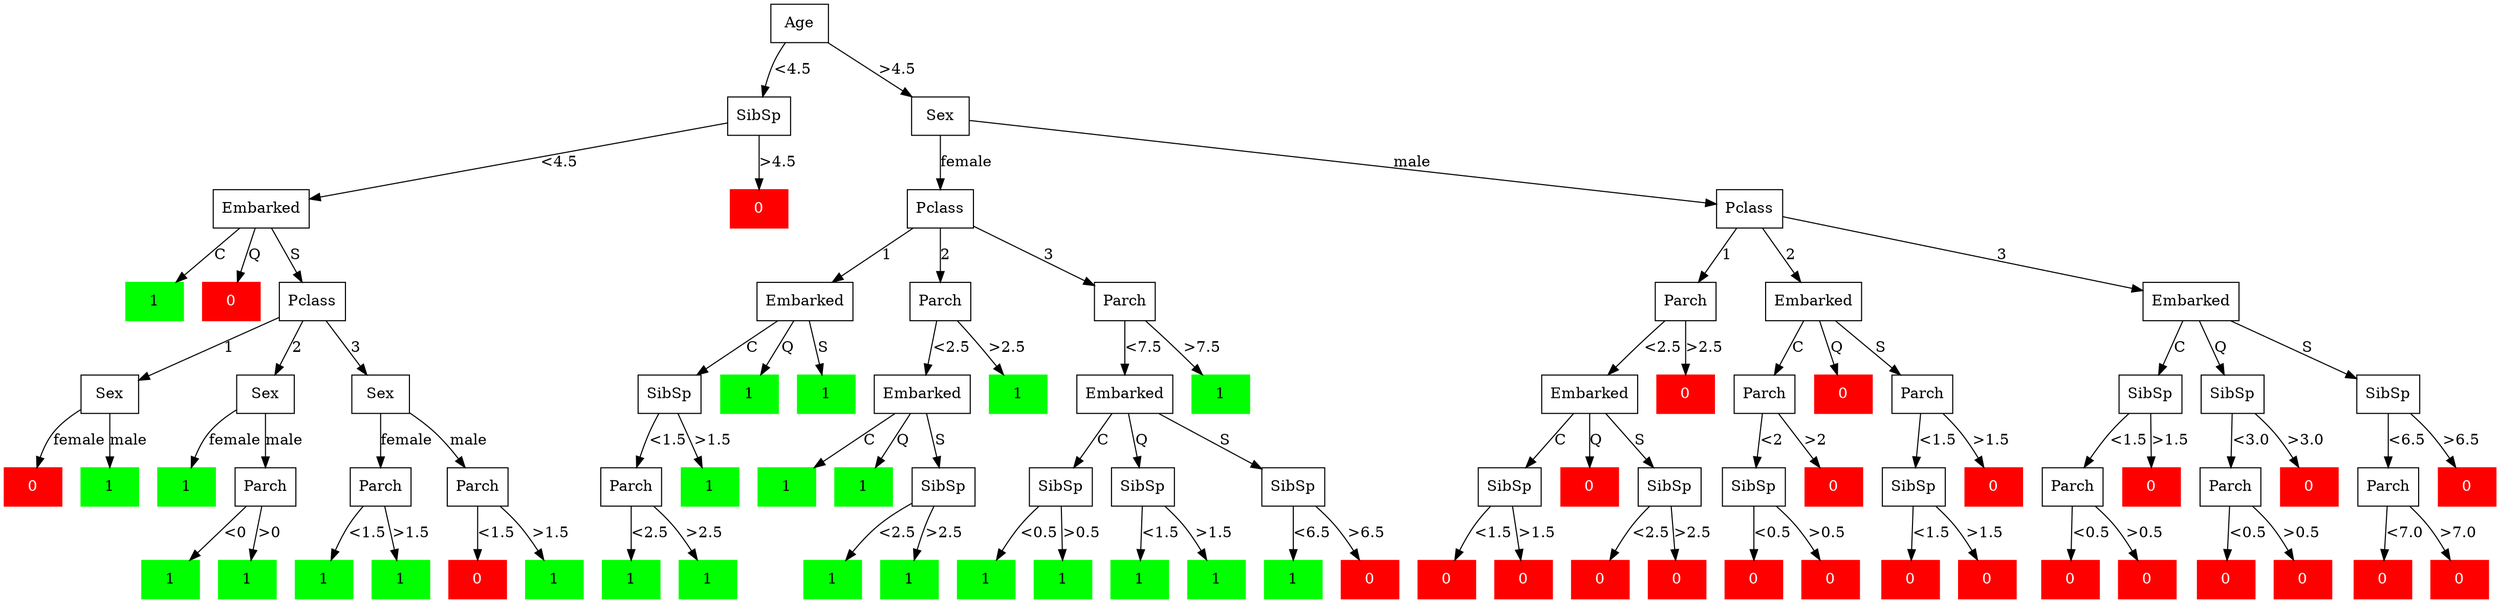 digraph {
	0 [label=Age shape=box]
	1 [label=SibSp color=black fontcolor=black shape=box style=""]
	0 -> 1 [label="<4.5"]
	22 [label=Sex color=black fontcolor=black shape=box style=""]
	0 -> 22 [label=">4.5"]
	1 [label=SibSp shape=box]
	2 [label=Embarked color=black fontcolor=black shape=box style=""]
	1 -> 2 [label="<4.5"]
	21 [label=0 color=red fontcolor=white shape=box style=filled]
	1 -> 21 [label=">4.5"]
	2 [label=Embarked shape=box]
	3 [label=1 color=green fontcolor=black shape=box style=filled]
	2 -> 3 [label=C]
	4 [label=0 color=red fontcolor=white shape=box style=filled]
	2 -> 4 [label=Q]
	5 [label=Pclass color=black fontcolor=black shape=box style=""]
	2 -> 5 [label=S]
	3 [label=1 shape=box]
	4 [label=0 shape=box]
	5 [label=Pclass shape=box]
	6 [label=Sex color=black fontcolor=black shape=box style=""]
	5 -> 6 [label=1]
	9 [label=Sex color=black fontcolor=black shape=box style=""]
	5 -> 9 [label=2]
	14 [label=Sex color=black fontcolor=black shape=box style=""]
	5 -> 14 [label=3]
	6 [label=Sex shape=box]
	7 [label=0 color=red fontcolor=white shape=box style=filled]
	6 -> 7 [label=female]
	8 [label=1 color=green fontcolor=black shape=box style=filled]
	6 -> 8 [label=male]
	7 [label=0 shape=box]
	8 [label=1 shape=box]
	9 [label=Sex shape=box]
	10 [label=1 color=green fontcolor=black shape=box style=filled]
	9 -> 10 [label=female]
	11 [label=Parch color=black fontcolor=black shape=box style=""]
	9 -> 11 [label=male]
	10 [label=1 shape=box]
	11 [label=Parch shape=box]
	12 [label=1 color=green fontcolor=black shape=box style=filled]
	11 -> 12 [label="<0"]
	13 [label=1 color=green fontcolor=black shape=box style=filled]
	11 -> 13 [label=">0"]
	12 [label=1 shape=box]
	13 [label=1 shape=box]
	14 [label=Sex shape=box]
	15 [label=Parch color=black fontcolor=black shape=box style=""]
	14 -> 15 [label=female]
	18 [label=Parch color=black fontcolor=black shape=box style=""]
	14 -> 18 [label=male]
	15 [label=Parch shape=box]
	16 [label=1 color=green fontcolor=black shape=box style=filled]
	15 -> 16 [label="<1.5"]
	17 [label=1 color=green fontcolor=black shape=box style=filled]
	15 -> 17 [label=">1.5"]
	16 [label=1 shape=box]
	17 [label=1 shape=box]
	18 [label=Parch shape=box]
	19 [label=0 color=red fontcolor=white shape=box style=filled]
	18 -> 19 [label="<1.5"]
	20 [label=1 color=green fontcolor=black shape=box style=filled]
	18 -> 20 [label=">1.5"]
	19 [label=0 shape=box]
	20 [label=1 shape=box]
	21 [label=0 shape=box]
	22 [label=Sex shape=box]
	23 [label=Pclass color=black fontcolor=black shape=box style=""]
	22 -> 23 [label=female]
	52 [label=Pclass color=black fontcolor=black shape=box style=""]
	22 -> 52 [label=male]
	23 [label=Pclass shape=box]
	24 [label=Embarked color=black fontcolor=black shape=box style=""]
	23 -> 24 [label=1]
	32 [label=Parch color=black fontcolor=black shape=box style=""]
	23 -> 32 [label=2]
	40 [label=Parch color=black fontcolor=black shape=box style=""]
	23 -> 40 [label=3]
	24 [label=Embarked shape=box]
	25 [label=SibSp color=black fontcolor=black shape=box style=""]
	24 -> 25 [label=C]
	30 [label=1 color=green fontcolor=black shape=box style=filled]
	24 -> 30 [label=Q]
	31 [label=1 color=green fontcolor=black shape=box style=filled]
	24 -> 31 [label=S]
	25 [label=SibSp shape=box]
	26 [label=Parch color=black fontcolor=black shape=box style=""]
	25 -> 26 [label="<1.5"]
	29 [label=1 color=green fontcolor=black shape=box style=filled]
	25 -> 29 [label=">1.5"]
	26 [label=Parch shape=box]
	27 [label=1 color=green fontcolor=black shape=box style=filled]
	26 -> 27 [label="<2.5"]
	28 [label=1 color=green fontcolor=black shape=box style=filled]
	26 -> 28 [label=">2.5"]
	27 [label=1 shape=box]
	28 [label=1 shape=box]
	29 [label=1 shape=box]
	30 [label=1 shape=box]
	31 [label=1 shape=box]
	32 [label=Parch shape=box]
	33 [label=Embarked color=black fontcolor=black shape=box style=""]
	32 -> 33 [label="<2.5"]
	39 [label=1 color=green fontcolor=black shape=box style=filled]
	32 -> 39 [label=">2.5"]
	33 [label=Embarked shape=box]
	34 [label=1 color=green fontcolor=black shape=box style=filled]
	33 -> 34 [label=C]
	35 [label=1 color=green fontcolor=black shape=box style=filled]
	33 -> 35 [label=Q]
	36 [label=SibSp color=black fontcolor=black shape=box style=""]
	33 -> 36 [label=S]
	34 [label=1 shape=box]
	35 [label=1 shape=box]
	36 [label=SibSp shape=box]
	37 [label=1 color=green fontcolor=black shape=box style=filled]
	36 -> 37 [label="<2.5"]
	38 [label=1 color=green fontcolor=black shape=box style=filled]
	36 -> 38 [label=">2.5"]
	37 [label=1 shape=box]
	38 [label=1 shape=box]
	39 [label=1 shape=box]
	40 [label=Parch shape=box]
	41 [label=Embarked color=black fontcolor=black shape=box style=""]
	40 -> 41 [label="<7.5"]
	51 [label=1 color=green fontcolor=black shape=box style=filled]
	40 -> 51 [label=">7.5"]
	41 [label=Embarked shape=box]
	42 [label=SibSp color=black fontcolor=black shape=box style=""]
	41 -> 42 [label=C]
	45 [label=SibSp color=black fontcolor=black shape=box style=""]
	41 -> 45 [label=Q]
	48 [label=SibSp color=black fontcolor=black shape=box style=""]
	41 -> 48 [label=S]
	42 [label=SibSp shape=box]
	43 [label=1 color=green fontcolor=black shape=box style=filled]
	42 -> 43 [label="<0.5"]
	44 [label=1 color=green fontcolor=black shape=box style=filled]
	42 -> 44 [label=">0.5"]
	43 [label=1 shape=box]
	44 [label=1 shape=box]
	45 [label=SibSp shape=box]
	46 [label=1 color=green fontcolor=black shape=box style=filled]
	45 -> 46 [label="<1.5"]
	47 [label=1 color=green fontcolor=black shape=box style=filled]
	45 -> 47 [label=">1.5"]
	46 [label=1 shape=box]
	47 [label=1 shape=box]
	48 [label=SibSp shape=box]
	49 [label=1 color=green fontcolor=black shape=box style=filled]
	48 -> 49 [label="<6.5"]
	50 [label=0 color=red fontcolor=white shape=box style=filled]
	48 -> 50 [label=">6.5"]
	49 [label=1 shape=box]
	50 [label=0 shape=box]
	51 [label=1 shape=box]
	52 [label=Pclass shape=box]
	53 [label=Parch color=black fontcolor=black shape=box style=""]
	52 -> 53 [label=1]
	63 [label=Embarked color=black fontcolor=black shape=box style=""]
	52 -> 63 [label=2]
	75 [label=Embarked color=black fontcolor=black shape=box style=""]
	52 -> 75 [label=3]
	53 [label=Parch shape=box]
	54 [label=Embarked color=black fontcolor=black shape=box style=""]
	53 -> 54 [label="<2.5"]
	62 [label=0 color=red fontcolor=white shape=box style=filled]
	53 -> 62 [label=">2.5"]
	54 [label=Embarked shape=box]
	55 [label=SibSp color=black fontcolor=black shape=box style=""]
	54 -> 55 [label=C]
	58 [label=0 color=red fontcolor=white shape=box style=filled]
	54 -> 58 [label=Q]
	59 [label=SibSp color=black fontcolor=black shape=box style=""]
	54 -> 59 [label=S]
	55 [label=SibSp shape=box]
	56 [label=0 color=red fontcolor=white shape=box style=filled]
	55 -> 56 [label="<1.5"]
	57 [label=0 color=red fontcolor=white shape=box style=filled]
	55 -> 57 [label=">1.5"]
	56 [label=0 shape=box]
	57 [label=0 shape=box]
	58 [label=0 shape=box]
	59 [label=SibSp shape=box]
	60 [label=0 color=red fontcolor=white shape=box style=filled]
	59 -> 60 [label="<2.5"]
	61 [label=0 color=red fontcolor=white shape=box style=filled]
	59 -> 61 [label=">2.5"]
	60 [label=0 shape=box]
	61 [label=0 shape=box]
	62 [label=0 shape=box]
	63 [label=Embarked shape=box]
	64 [label=Parch color=black fontcolor=black shape=box style=""]
	63 -> 64 [label=C]
	69 [label=0 color=red fontcolor=white shape=box style=filled]
	63 -> 69 [label=Q]
	70 [label=Parch color=black fontcolor=black shape=box style=""]
	63 -> 70 [label=S]
	64 [label=Parch shape=box]
	65 [label=SibSp color=black fontcolor=black shape=box style=""]
	64 -> 65 [label="<2"]
	68 [label=0 color=red fontcolor=white shape=box style=filled]
	64 -> 68 [label=">2"]
	65 [label=SibSp shape=box]
	66 [label=0 color=red fontcolor=white shape=box style=filled]
	65 -> 66 [label="<0.5"]
	67 [label=0 color=red fontcolor=white shape=box style=filled]
	65 -> 67 [label=">0.5"]
	66 [label=0 shape=box]
	67 [label=0 shape=box]
	68 [label=0 shape=box]
	69 [label=0 shape=box]
	70 [label=Parch shape=box]
	71 [label=SibSp color=black fontcolor=black shape=box style=""]
	70 -> 71 [label="<1.5"]
	74 [label=0 color=red fontcolor=white shape=box style=filled]
	70 -> 74 [label=">1.5"]
	71 [label=SibSp shape=box]
	72 [label=0 color=red fontcolor=white shape=box style=filled]
	71 -> 72 [label="<1.5"]
	73 [label=0 color=red fontcolor=white shape=box style=filled]
	71 -> 73 [label=">1.5"]
	72 [label=0 shape=box]
	73 [label=0 shape=box]
	74 [label=0 shape=box]
	75 [label=Embarked shape=box]
	76 [label=SibSp color=black fontcolor=black shape=box style=""]
	75 -> 76 [label=C]
	81 [label=SibSp color=black fontcolor=black shape=box style=""]
	75 -> 81 [label=Q]
	86 [label=SibSp color=black fontcolor=black shape=box style=""]
	75 -> 86 [label=S]
	76 [label=SibSp shape=box]
	77 [label=Parch color=black fontcolor=black shape=box style=""]
	76 -> 77 [label="<1.5"]
	80 [label=0 color=red fontcolor=white shape=box style=filled]
	76 -> 80 [label=">1.5"]
	77 [label=Parch shape=box]
	78 [label=0 color=red fontcolor=white shape=box style=filled]
	77 -> 78 [label="<0.5"]
	79 [label=0 color=red fontcolor=white shape=box style=filled]
	77 -> 79 [label=">0.5"]
	78 [label=0 shape=box]
	79 [label=0 shape=box]
	80 [label=0 shape=box]
	81 [label=SibSp shape=box]
	82 [label=Parch color=black fontcolor=black shape=box style=""]
	81 -> 82 [label="<3.0"]
	85 [label=0 color=red fontcolor=white shape=box style=filled]
	81 -> 85 [label=">3.0"]
	82 [label=Parch shape=box]
	83 [label=0 color=red fontcolor=white shape=box style=filled]
	82 -> 83 [label="<0.5"]
	84 [label=0 color=red fontcolor=white shape=box style=filled]
	82 -> 84 [label=">0.5"]
	83 [label=0 shape=box]
	84 [label=0 shape=box]
	85 [label=0 shape=box]
	86 [label=SibSp shape=box]
	87 [label=Parch color=black fontcolor=black shape=box style=""]
	86 -> 87 [label="<6.5"]
	90 [label=0 color=red fontcolor=white shape=box style=filled]
	86 -> 90 [label=">6.5"]
	87 [label=Parch shape=box]
	88 [label=0 color=red fontcolor=white shape=box style=filled]
	87 -> 88 [label="<7.0"]
	89 [label=0 color=red fontcolor=white shape=box style=filled]
	87 -> 89 [label=">7.0"]
	88 [label=0 shape=box]
	89 [label=0 shape=box]
	90 [label=0 shape=box]
}
